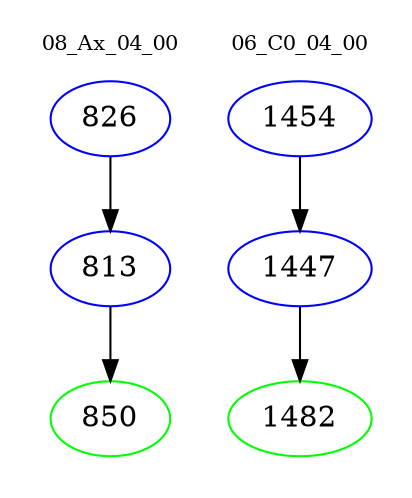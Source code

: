 digraph{
subgraph cluster_0 {
color = white
label = "08_Ax_04_00";
fontsize=10;
T0_826 [label="826", color="blue"]
T0_826 -> T0_813 [color="black"]
T0_813 [label="813", color="blue"]
T0_813 -> T0_850 [color="black"]
T0_850 [label="850", color="green"]
}
subgraph cluster_1 {
color = white
label = "06_C0_04_00";
fontsize=10;
T1_1454 [label="1454", color="blue"]
T1_1454 -> T1_1447 [color="black"]
T1_1447 [label="1447", color="blue"]
T1_1447 -> T1_1482 [color="black"]
T1_1482 [label="1482", color="green"]
}
}
